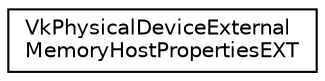 digraph "Graphical Class Hierarchy"
{
 // LATEX_PDF_SIZE
  edge [fontname="Helvetica",fontsize="10",labelfontname="Helvetica",labelfontsize="10"];
  node [fontname="Helvetica",fontsize="10",shape=record];
  rankdir="LR";
  Node0 [label="VkPhysicalDeviceExternal\lMemoryHostPropertiesEXT",height=0.2,width=0.4,color="black", fillcolor="white", style="filled",URL="$db/d95/structVkPhysicalDeviceExternalMemoryHostPropertiesEXT.html",tooltip=" "];
}
